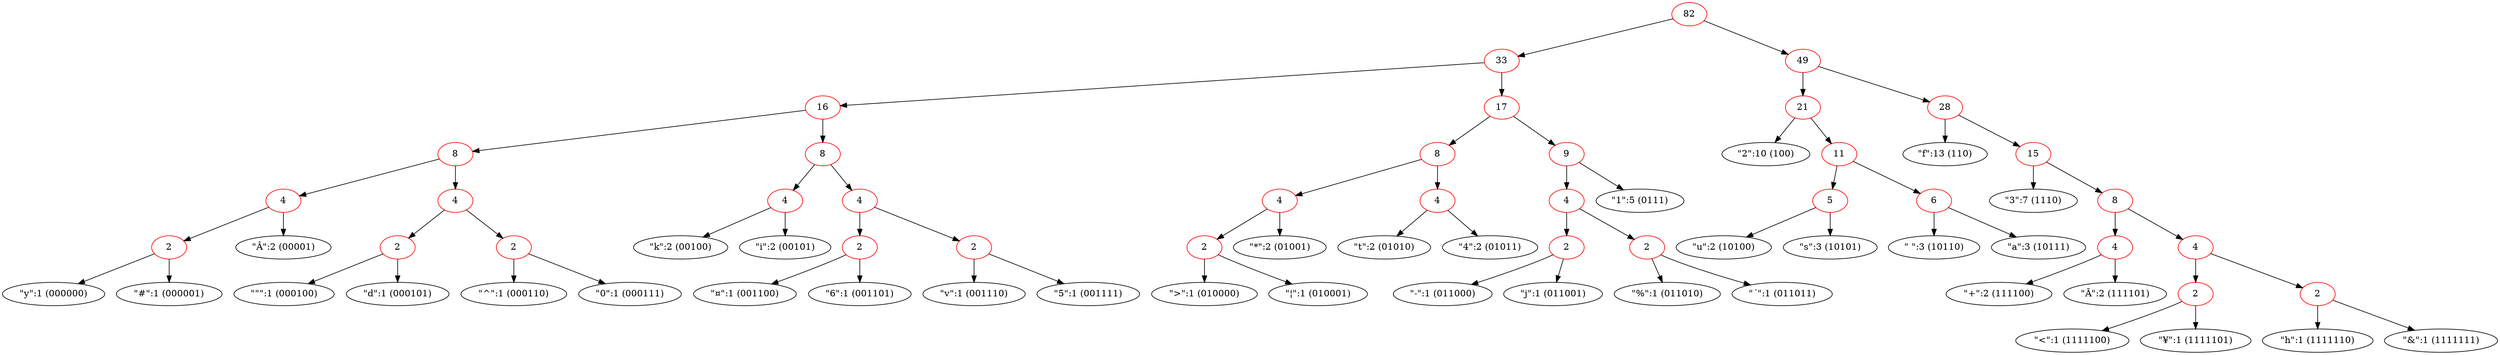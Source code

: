 // Huffman Tree
digraph {
	2252707203024 [label=82 color=red]
	2252707202832 [label=33 color=red]
	2252707203024 -> 2252707202832
	2252707202448 [label=16 color=red]
	2252707202832 -> 2252707202448
	2252707201872 [label=8 color=red]
	2252707202448 -> 2252707201872
	2252707053296 [label=4 color=red]
	2252707201872 -> 2252707053296
	2252621468528 [label=2 color=red]
	2252707053296 -> 2252621468528
	2252707051712 [label="\"y\":1 (000000)" color=black]
	2252621468528 -> 2252707051712
	2252699783328 [label="\"#\":1 (000001)" color=black]
	2252621468528 -> 2252699783328
	2252707052192 [label="\"Â\":2 (00001)" color=black]
	2252707053296 -> 2252707052192
	2252707201488 [label=4 color=red]
	2252707201872 -> 2252707201488
	2252707052816 [label=2 color=red]
	2252707201488 -> 2252707052816
	2252699785056 [label="\"\"\":1 (000100)" color=black]
	2252707052816 -> 2252699785056
	2252707050992 [label="\"d\":1 (000101)" color=black]
	2252707052816 -> 2252707050992
	2252707052912 [label=2 color=red]
	2252707201488 -> 2252707052912
	2252707050896 [label="\"^\":1 (000110)" color=black]
	2252707052912 -> 2252707050896
	2252707050464 [label="\"0\":1 (000111)" color=black]
	2252707052912 -> 2252707050464
	2252707202064 [label=8 color=red]
	2252707202448 -> 2252707202064
	2252707201104 [label=4 color=red]
	2252707202064 -> 2252707201104
	2252707051232 [label="\"k\":2 (00100)" color=black]
	2252707201104 -> 2252707051232
	2252707051136 [label="\"i\":2 (00101)" color=black]
	2252707201104 -> 2252707051136
	2252707201392 [label=4 color=red]
	2252707202064 -> 2252707201392
	2252706511424 [label=2 color=red]
	2252707201392 -> 2252706511424
	2252707051808 [label="\"¤\":1 (001100)" color=black]
	2252706511424 -> 2252707051808
	2252707050752 [label="\"6\":1 (001101)" color=black]
	2252706511424 -> 2252707050752
	2252707052432 [label=2 color=red]
	2252707201392 -> 2252707052432
	2252707051616 [label="\"v\":1 (001110)" color=black]
	2252707052432 -> 2252707051616
	2252707050704 [label="\"5\":1 (001111)" color=black]
	2252707052432 -> 2252707050704
	2252707202544 [label=17 color=red]
	2252707202832 -> 2252707202544
	2252707201968 [label=8 color=red]
	2252707202544 -> 2252707201968
	2252707053392 [label=4 color=red]
	2252707201968 -> 2252707053392
	2252707053104 [label=2 color=red]
	2252707053392 -> 2252707053104
	2252707050848 [label="\">\":1 (010000)" color=black]
	2252707053104 -> 2252707050848
	2252707052000 [label="\"¦\":1 (010001)" color=black]
	2252707053104 -> 2252707052000
	2252707050320 [label="\"*\":2 (01001)" color=black]
	2252707053392 -> 2252707050320
	2252707053488 [label=4 color=red]
	2252707201968 -> 2252707053488
	2252707051424 [label="\"t\":2 (01010)" color=black]
	2252707053488 -> 2252707051424
	2252707050656 [label="\"4\":2 (01011)" color=black]
	2252707053488 -> 2252707050656
	2252707202160 [label=9 color=red]
	2252707202544 -> 2252707202160
	2252707201200 [label=4 color=red]
	2252707202160 -> 2252707201200
	2252707052528 [label=2 color=red]
	2252707201200 -> 2252707052528
	2252707050368 [label="\"-\":1 (011000)" color=black]
	2252707052528 -> 2252707050368
	2252707051184 [label="\"j\":1 (011001)" color=black]
	2252707052528 -> 2252707051184
	2252707053008 [label=2 color=red]
	2252707201200 -> 2252707053008
	2252704012944 [label="\"%\":1 (011010)" color=black]
	2252707053008 -> 2252704012944
	2252707052096 [label="\"´\":1 (011011)" color=black]
	2252707053008 -> 2252707052096
	2252707050512 [label="\"1\":5 (0111)" color=black]
	2252707202160 -> 2252707050512
	2252707202928 [label=49 color=red]
	2252707203024 -> 2252707202928
	2252707202640 [label=21 color=red]
	2252707202928 -> 2252707202640
	2252707050560 [label="\"2\":10 (100)" color=black]
	2252707202640 -> 2252707050560
	2252707202256 [label=11 color=red]
	2252707202640 -> 2252707202256
	2252707201584 [label=5 color=red]
	2252707202256 -> 2252707201584
	2252707051520 [label="\"u\":2 (10100)" color=black]
	2252707201584 -> 2252707051520
	2252707051328 [label="\"s\":3 (10101)" color=black]
	2252707201584 -> 2252707051328
	2252707201680 [label=6 color=red]
	2252707202256 -> 2252707201680
	2252621469728 [label="\" \":3 (10110)" color=black]
	2252707201680 -> 2252621469728
	2252707050944 [label="\"a\":3 (10111)" color=black]
	2252707201680 -> 2252707050944
	2252707202736 [label=28 color=red]
	2252707202928 -> 2252707202736
	2252707051040 [label="\"f\":13 (110)" color=black]
	2252707202736 -> 2252707051040
	2252707202352 [label=15 color=red]
	2252707202736 -> 2252707202352
	2252707050608 [label="\"3\":7 (1110)" color=black]
	2252707202352 -> 2252707050608
	2252707201776 [label=8 color=red]
	2252707202352 -> 2252707201776
	2252707053200 [label=4 color=red]
	2252707201776 -> 2252707053200
	2252707050416 [label="\"+\":2 (111100)" color=black]
	2252707053200 -> 2252707050416
	2252707052288 [label="\"Ã\":2 (111101)" color=black]
	2252707053200 -> 2252707052288
	2252707201296 [label=4 color=red]
	2252707201776 -> 2252707201296
	2252707052624 [label=2 color=red]
	2252707201296 -> 2252707052624
	2252707050800 [label="\"<\":1 (1111100)" color=black]
	2252707052624 -> 2252707050800
	2252707051904 [label="\"¥\":1 (1111101)" color=black]
	2252707052624 -> 2252707051904
	2252707052720 [label=2 color=red]
	2252707201296 -> 2252707052720
	2252707051088 [label="\"h\":1 (1111110)" color=black]
	2252707052720 -> 2252707051088
	2252707049360 [label="\"&\":1 (1111111)" color=black]
	2252707052720 -> 2252707049360
}
